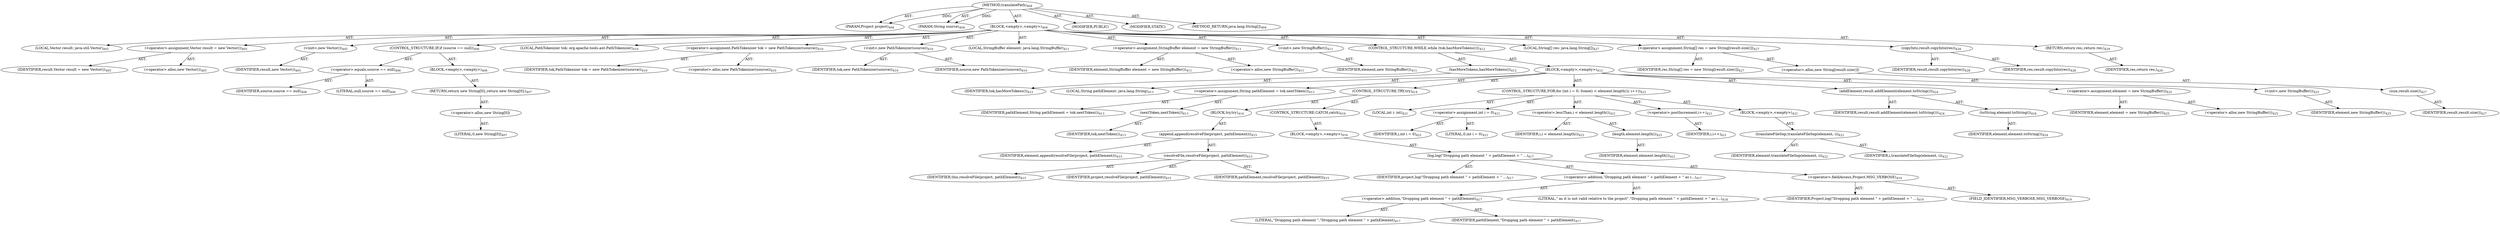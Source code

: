 digraph "translatePath" {  
"111669149716" [label = <(METHOD,translatePath)<SUB>404</SUB>> ]
"115964117035" [label = <(PARAM,Project project)<SUB>404</SUB>> ]
"115964117036" [label = <(PARAM,String source)<SUB>404</SUB>> ]
"25769803838" [label = <(BLOCK,&lt;empty&gt;,&lt;empty&gt;)<SUB>404</SUB>> ]
"94489280549" [label = <(LOCAL,Vector result: java.util.Vector)<SUB>405</SUB>> ]
"30064771333" [label = <(&lt;operator&gt;.assignment,Vector result = new Vector())<SUB>405</SUB>> ]
"68719477003" [label = <(IDENTIFIER,result,Vector result = new Vector())<SUB>405</SUB>> ]
"30064771334" [label = <(&lt;operator&gt;.alloc,new Vector())<SUB>405</SUB>> ]
"30064771335" [label = <(&lt;init&gt;,new Vector())<SUB>405</SUB>> ]
"68719477004" [label = <(IDENTIFIER,result,new Vector())<SUB>405</SUB>> ]
"47244640295" [label = <(CONTROL_STRUCTURE,IF,if (source == null))<SUB>406</SUB>> ]
"30064771336" [label = <(&lt;operator&gt;.equals,source == null)<SUB>406</SUB>> ]
"68719477005" [label = <(IDENTIFIER,source,source == null)<SUB>406</SUB>> ]
"90194313245" [label = <(LITERAL,null,source == null)<SUB>406</SUB>> ]
"25769803839" [label = <(BLOCK,&lt;empty&gt;,&lt;empty&gt;)<SUB>406</SUB>> ]
"146028888071" [label = <(RETURN,return new String[0];,return new String[0];)<SUB>407</SUB>> ]
"30064771337" [label = <(&lt;operator&gt;.alloc,new String[0])> ]
"90194313246" [label = <(LITERAL,0,new String[0])<SUB>407</SUB>> ]
"94489280550" [label = <(LOCAL,PathTokenizer tok: org.apache.tools.ant.PathTokenizer)<SUB>410</SUB>> ]
"30064771338" [label = <(&lt;operator&gt;.assignment,PathTokenizer tok = new PathTokenizer(source))<SUB>410</SUB>> ]
"68719477006" [label = <(IDENTIFIER,tok,PathTokenizer tok = new PathTokenizer(source))<SUB>410</SUB>> ]
"30064771339" [label = <(&lt;operator&gt;.alloc,new PathTokenizer(source))<SUB>410</SUB>> ]
"30064771340" [label = <(&lt;init&gt;,new PathTokenizer(source))<SUB>410</SUB>> ]
"68719477007" [label = <(IDENTIFIER,tok,new PathTokenizer(source))<SUB>410</SUB>> ]
"68719477008" [label = <(IDENTIFIER,source,new PathTokenizer(source))<SUB>410</SUB>> ]
"94489280551" [label = <(LOCAL,StringBuffer element: java.lang.StringBuffer)<SUB>411</SUB>> ]
"30064771341" [label = <(&lt;operator&gt;.assignment,StringBuffer element = new StringBuffer())<SUB>411</SUB>> ]
"68719477009" [label = <(IDENTIFIER,element,StringBuffer element = new StringBuffer())<SUB>411</SUB>> ]
"30064771342" [label = <(&lt;operator&gt;.alloc,new StringBuffer())<SUB>411</SUB>> ]
"30064771343" [label = <(&lt;init&gt;,new StringBuffer())<SUB>411</SUB>> ]
"68719477010" [label = <(IDENTIFIER,element,new StringBuffer())<SUB>411</SUB>> ]
"47244640296" [label = <(CONTROL_STRUCTURE,WHILE,while (tok.hasMoreTokens()))<SUB>412</SUB>> ]
"30064771344" [label = <(hasMoreTokens,hasMoreTokens())<SUB>412</SUB>> ]
"68719477011" [label = <(IDENTIFIER,tok,hasMoreTokens())<SUB>412</SUB>> ]
"25769803840" [label = <(BLOCK,&lt;empty&gt;,&lt;empty&gt;)<SUB>412</SUB>> ]
"94489280552" [label = <(LOCAL,String pathElement: java.lang.String)<SUB>413</SUB>> ]
"30064771345" [label = <(&lt;operator&gt;.assignment,String pathElement = tok.nextToken())<SUB>413</SUB>> ]
"68719477012" [label = <(IDENTIFIER,pathElement,String pathElement = tok.nextToken())<SUB>413</SUB>> ]
"30064771346" [label = <(nextToken,nextToken())<SUB>413</SUB>> ]
"68719477013" [label = <(IDENTIFIER,tok,nextToken())<SUB>413</SUB>> ]
"47244640297" [label = <(CONTROL_STRUCTURE,TRY,try)<SUB>414</SUB>> ]
"25769803841" [label = <(BLOCK,try,try)<SUB>414</SUB>> ]
"30064771347" [label = <(append,append(resolveFile(project, pathElement)))<SUB>415</SUB>> ]
"68719477014" [label = <(IDENTIFIER,element,append(resolveFile(project, pathElement)))<SUB>415</SUB>> ]
"30064771348" [label = <(resolveFile,resolveFile(project, pathElement))<SUB>415</SUB>> ]
"68719477015" [label = <(IDENTIFIER,this,resolveFile(project, pathElement))<SUB>415</SUB>> ]
"68719477016" [label = <(IDENTIFIER,project,resolveFile(project, pathElement))<SUB>415</SUB>> ]
"68719477017" [label = <(IDENTIFIER,pathElement,resolveFile(project, pathElement))<SUB>415</SUB>> ]
"47244640298" [label = <(CONTROL_STRUCTURE,CATCH,catch)<SUB>416</SUB>> ]
"25769803842" [label = <(BLOCK,&lt;empty&gt;,&lt;empty&gt;)<SUB>416</SUB>> ]
"30064771349" [label = <(log,log(&quot;Dropping path element &quot; + pathElement + &quot; ...)<SUB>417</SUB>> ]
"68719477018" [label = <(IDENTIFIER,project,log(&quot;Dropping path element &quot; + pathElement + &quot; ...)<SUB>417</SUB>> ]
"30064771350" [label = <(&lt;operator&gt;.addition,&quot;Dropping path element &quot; + pathElement + &quot; as i...)<SUB>417</SUB>> ]
"30064771351" [label = <(&lt;operator&gt;.addition,&quot;Dropping path element &quot; + pathElement)<SUB>417</SUB>> ]
"90194313247" [label = <(LITERAL,&quot;Dropping path element &quot;,&quot;Dropping path element &quot; + pathElement)<SUB>417</SUB>> ]
"68719477019" [label = <(IDENTIFIER,pathElement,&quot;Dropping path element &quot; + pathElement)<SUB>417</SUB>> ]
"90194313248" [label = <(LITERAL,&quot; as it is not valid relative to the project&quot;,&quot;Dropping path element &quot; + pathElement + &quot; as i...)<SUB>418</SUB>> ]
"30064771352" [label = <(&lt;operator&gt;.fieldAccess,Project.MSG_VERBOSE)<SUB>419</SUB>> ]
"68719477020" [label = <(IDENTIFIER,Project,log(&quot;Dropping path element &quot; + pathElement + &quot; ...)<SUB>419</SUB>> ]
"55834574875" [label = <(FIELD_IDENTIFIER,MSG_VERBOSE,MSG_VERBOSE)<SUB>419</SUB>> ]
"47244640299" [label = <(CONTROL_STRUCTURE,FOR,for (int i = 0; Some(i &lt; element.length()); i++))<SUB>421</SUB>> ]
"94489280553" [label = <(LOCAL,int i: int)<SUB>421</SUB>> ]
"30064771353" [label = <(&lt;operator&gt;.assignment,int i = 0)<SUB>421</SUB>> ]
"68719477021" [label = <(IDENTIFIER,i,int i = 0)<SUB>421</SUB>> ]
"90194313249" [label = <(LITERAL,0,int i = 0)<SUB>421</SUB>> ]
"30064771354" [label = <(&lt;operator&gt;.lessThan,i &lt; element.length())<SUB>421</SUB>> ]
"68719477022" [label = <(IDENTIFIER,i,i &lt; element.length())<SUB>421</SUB>> ]
"30064771355" [label = <(length,element.length())<SUB>421</SUB>> ]
"68719477023" [label = <(IDENTIFIER,element,element.length())<SUB>421</SUB>> ]
"30064771356" [label = <(&lt;operator&gt;.postIncrement,i++)<SUB>421</SUB>> ]
"68719477024" [label = <(IDENTIFIER,i,i++)<SUB>421</SUB>> ]
"25769803843" [label = <(BLOCK,&lt;empty&gt;,&lt;empty&gt;)<SUB>421</SUB>> ]
"30064771357" [label = <(translateFileSep,translateFileSep(element, i))<SUB>422</SUB>> ]
"68719477025" [label = <(IDENTIFIER,element,translateFileSep(element, i))<SUB>422</SUB>> ]
"68719477026" [label = <(IDENTIFIER,i,translateFileSep(element, i))<SUB>422</SUB>> ]
"30064771358" [label = <(addElement,result.addElement(element.toString()))<SUB>424</SUB>> ]
"68719477027" [label = <(IDENTIFIER,result,result.addElement(element.toString()))<SUB>424</SUB>> ]
"30064771359" [label = <(toString,element.toString())<SUB>424</SUB>> ]
"68719477028" [label = <(IDENTIFIER,element,element.toString())<SUB>424</SUB>> ]
"30064771360" [label = <(&lt;operator&gt;.assignment,element = new StringBuffer())<SUB>425</SUB>> ]
"68719477029" [label = <(IDENTIFIER,element,element = new StringBuffer())<SUB>425</SUB>> ]
"30064771361" [label = <(&lt;operator&gt;.alloc,new StringBuffer())<SUB>425</SUB>> ]
"30064771362" [label = <(&lt;init&gt;,new StringBuffer())<SUB>425</SUB>> ]
"68719477030" [label = <(IDENTIFIER,element,new StringBuffer())<SUB>425</SUB>> ]
"94489280554" [label = <(LOCAL,String[] res: java.lang.String[])<SUB>427</SUB>> ]
"30064771363" [label = <(&lt;operator&gt;.assignment,String[] res = new String[result.size()])<SUB>427</SUB>> ]
"68719477031" [label = <(IDENTIFIER,res,String[] res = new String[result.size()])<SUB>427</SUB>> ]
"30064771364" [label = <(&lt;operator&gt;.alloc,new String[result.size()])> ]
"30064771365" [label = <(size,result.size())<SUB>427</SUB>> ]
"68719477032" [label = <(IDENTIFIER,result,result.size())<SUB>427</SUB>> ]
"30064771366" [label = <(copyInto,result.copyInto(res))<SUB>428</SUB>> ]
"68719477033" [label = <(IDENTIFIER,result,result.copyInto(res))<SUB>428</SUB>> ]
"68719477034" [label = <(IDENTIFIER,res,result.copyInto(res))<SUB>428</SUB>> ]
"146028888072" [label = <(RETURN,return res;,return res;)<SUB>429</SUB>> ]
"68719477035" [label = <(IDENTIFIER,res,return res;)<SUB>429</SUB>> ]
"133143986221" [label = <(MODIFIER,PUBLIC)> ]
"133143986222" [label = <(MODIFIER,STATIC)> ]
"128849018900" [label = <(METHOD_RETURN,java.lang.String[])<SUB>404</SUB>> ]
  "111669149716" -> "115964117035"  [ label = "AST: "] 
  "111669149716" -> "115964117036"  [ label = "AST: "] 
  "111669149716" -> "25769803838"  [ label = "AST: "] 
  "111669149716" -> "133143986221"  [ label = "AST: "] 
  "111669149716" -> "133143986222"  [ label = "AST: "] 
  "111669149716" -> "128849018900"  [ label = "AST: "] 
  "25769803838" -> "94489280549"  [ label = "AST: "] 
  "25769803838" -> "30064771333"  [ label = "AST: "] 
  "25769803838" -> "30064771335"  [ label = "AST: "] 
  "25769803838" -> "47244640295"  [ label = "AST: "] 
  "25769803838" -> "94489280550"  [ label = "AST: "] 
  "25769803838" -> "30064771338"  [ label = "AST: "] 
  "25769803838" -> "30064771340"  [ label = "AST: "] 
  "25769803838" -> "94489280551"  [ label = "AST: "] 
  "25769803838" -> "30064771341"  [ label = "AST: "] 
  "25769803838" -> "30064771343"  [ label = "AST: "] 
  "25769803838" -> "47244640296"  [ label = "AST: "] 
  "25769803838" -> "94489280554"  [ label = "AST: "] 
  "25769803838" -> "30064771363"  [ label = "AST: "] 
  "25769803838" -> "30064771366"  [ label = "AST: "] 
  "25769803838" -> "146028888072"  [ label = "AST: "] 
  "30064771333" -> "68719477003"  [ label = "AST: "] 
  "30064771333" -> "30064771334"  [ label = "AST: "] 
  "30064771335" -> "68719477004"  [ label = "AST: "] 
  "47244640295" -> "30064771336"  [ label = "AST: "] 
  "47244640295" -> "25769803839"  [ label = "AST: "] 
  "30064771336" -> "68719477005"  [ label = "AST: "] 
  "30064771336" -> "90194313245"  [ label = "AST: "] 
  "25769803839" -> "146028888071"  [ label = "AST: "] 
  "146028888071" -> "30064771337"  [ label = "AST: "] 
  "30064771337" -> "90194313246"  [ label = "AST: "] 
  "30064771338" -> "68719477006"  [ label = "AST: "] 
  "30064771338" -> "30064771339"  [ label = "AST: "] 
  "30064771340" -> "68719477007"  [ label = "AST: "] 
  "30064771340" -> "68719477008"  [ label = "AST: "] 
  "30064771341" -> "68719477009"  [ label = "AST: "] 
  "30064771341" -> "30064771342"  [ label = "AST: "] 
  "30064771343" -> "68719477010"  [ label = "AST: "] 
  "47244640296" -> "30064771344"  [ label = "AST: "] 
  "47244640296" -> "25769803840"  [ label = "AST: "] 
  "30064771344" -> "68719477011"  [ label = "AST: "] 
  "25769803840" -> "94489280552"  [ label = "AST: "] 
  "25769803840" -> "30064771345"  [ label = "AST: "] 
  "25769803840" -> "47244640297"  [ label = "AST: "] 
  "25769803840" -> "47244640299"  [ label = "AST: "] 
  "25769803840" -> "30064771358"  [ label = "AST: "] 
  "25769803840" -> "30064771360"  [ label = "AST: "] 
  "25769803840" -> "30064771362"  [ label = "AST: "] 
  "30064771345" -> "68719477012"  [ label = "AST: "] 
  "30064771345" -> "30064771346"  [ label = "AST: "] 
  "30064771346" -> "68719477013"  [ label = "AST: "] 
  "47244640297" -> "25769803841"  [ label = "AST: "] 
  "47244640297" -> "47244640298"  [ label = "AST: "] 
  "25769803841" -> "30064771347"  [ label = "AST: "] 
  "30064771347" -> "68719477014"  [ label = "AST: "] 
  "30064771347" -> "30064771348"  [ label = "AST: "] 
  "30064771348" -> "68719477015"  [ label = "AST: "] 
  "30064771348" -> "68719477016"  [ label = "AST: "] 
  "30064771348" -> "68719477017"  [ label = "AST: "] 
  "47244640298" -> "25769803842"  [ label = "AST: "] 
  "25769803842" -> "30064771349"  [ label = "AST: "] 
  "30064771349" -> "68719477018"  [ label = "AST: "] 
  "30064771349" -> "30064771350"  [ label = "AST: "] 
  "30064771349" -> "30064771352"  [ label = "AST: "] 
  "30064771350" -> "30064771351"  [ label = "AST: "] 
  "30064771350" -> "90194313248"  [ label = "AST: "] 
  "30064771351" -> "90194313247"  [ label = "AST: "] 
  "30064771351" -> "68719477019"  [ label = "AST: "] 
  "30064771352" -> "68719477020"  [ label = "AST: "] 
  "30064771352" -> "55834574875"  [ label = "AST: "] 
  "47244640299" -> "94489280553"  [ label = "AST: "] 
  "47244640299" -> "30064771353"  [ label = "AST: "] 
  "47244640299" -> "30064771354"  [ label = "AST: "] 
  "47244640299" -> "30064771356"  [ label = "AST: "] 
  "47244640299" -> "25769803843"  [ label = "AST: "] 
  "30064771353" -> "68719477021"  [ label = "AST: "] 
  "30064771353" -> "90194313249"  [ label = "AST: "] 
  "30064771354" -> "68719477022"  [ label = "AST: "] 
  "30064771354" -> "30064771355"  [ label = "AST: "] 
  "30064771355" -> "68719477023"  [ label = "AST: "] 
  "30064771356" -> "68719477024"  [ label = "AST: "] 
  "25769803843" -> "30064771357"  [ label = "AST: "] 
  "30064771357" -> "68719477025"  [ label = "AST: "] 
  "30064771357" -> "68719477026"  [ label = "AST: "] 
  "30064771358" -> "68719477027"  [ label = "AST: "] 
  "30064771358" -> "30064771359"  [ label = "AST: "] 
  "30064771359" -> "68719477028"  [ label = "AST: "] 
  "30064771360" -> "68719477029"  [ label = "AST: "] 
  "30064771360" -> "30064771361"  [ label = "AST: "] 
  "30064771362" -> "68719477030"  [ label = "AST: "] 
  "30064771363" -> "68719477031"  [ label = "AST: "] 
  "30064771363" -> "30064771364"  [ label = "AST: "] 
  "30064771364" -> "30064771365"  [ label = "AST: "] 
  "30064771365" -> "68719477032"  [ label = "AST: "] 
  "30064771366" -> "68719477033"  [ label = "AST: "] 
  "30064771366" -> "68719477034"  [ label = "AST: "] 
  "146028888072" -> "68719477035"  [ label = "AST: "] 
  "111669149716" -> "115964117035"  [ label = "DDG: "] 
  "111669149716" -> "115964117036"  [ label = "DDG: "] 
}
